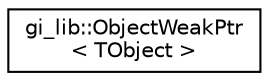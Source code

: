 digraph "Graphical Class Hierarchy"
{
  edge [fontname="Helvetica",fontsize="10",labelfontname="Helvetica",labelfontsize="10"];
  node [fontname="Helvetica",fontsize="10",shape=record];
  rankdir="LR";
  Node1 [label="gi_lib::ObjectWeakPtr\l\< TObject \>",height=0.2,width=0.4,color="black", fillcolor="white", style="filled",URL="$classgi__lib_1_1_object_weak_ptr.html",tooltip="Weak reference to an object. The pointer will add a weak reference during initialization and remove o..."];
}
